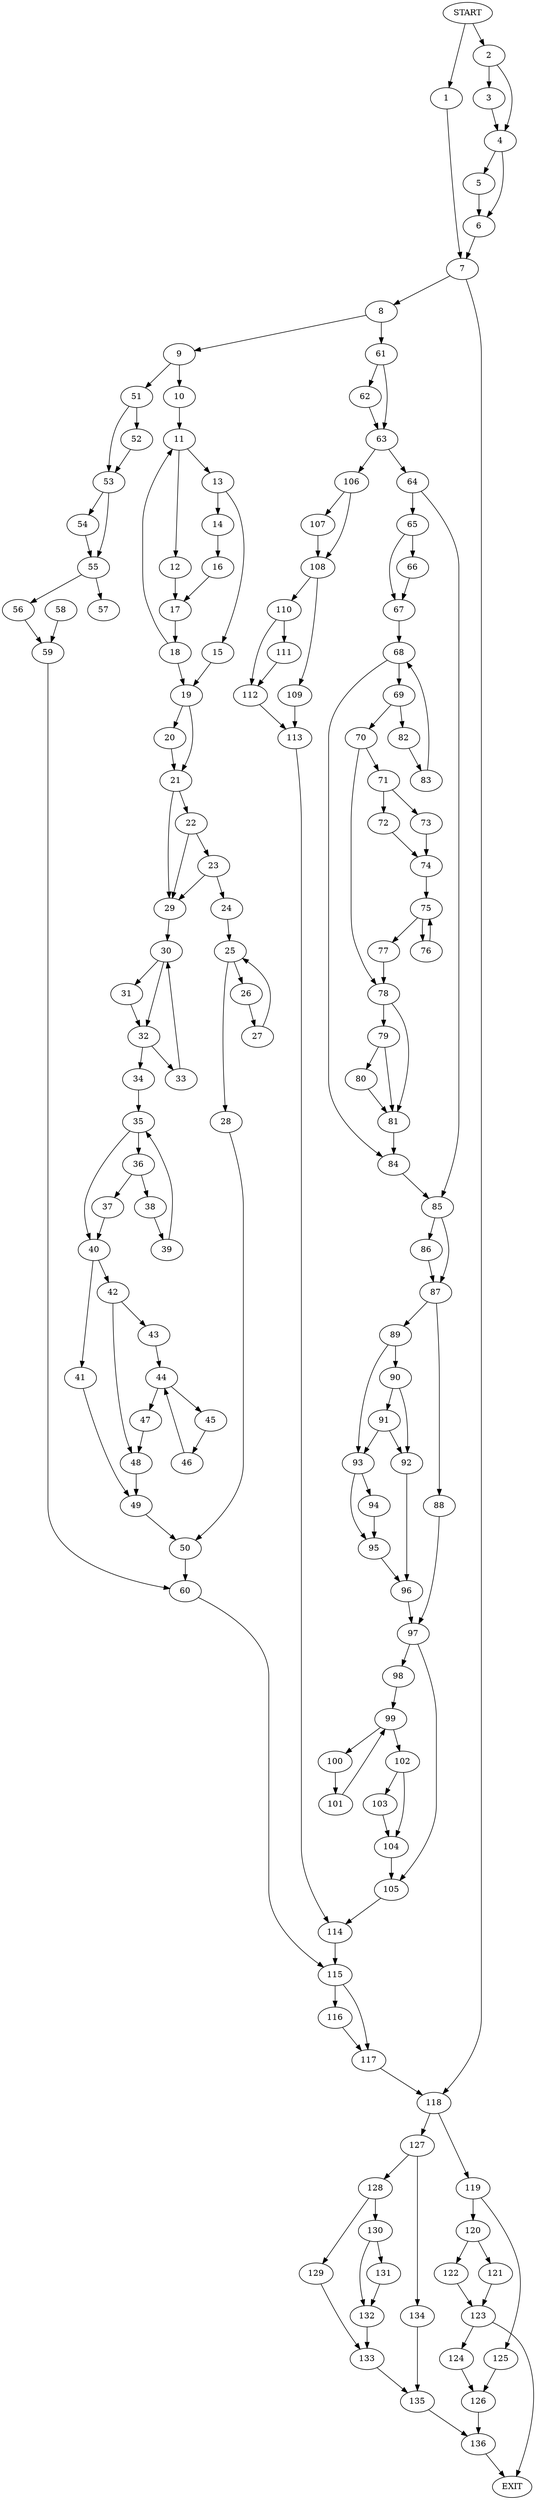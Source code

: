digraph { 
0 [label="START"];
1;
2;
3;
4;
5;
6;
7;
8;
9;
10;
11;
12;
13;
14;
15;
16;
17;
18;
19;
20;
21;
22;
23;
24;
25;
26;
27;
28;
29;
30;
31;
32;
33;
34;
35;
36;
37;
38;
39;
40;
41;
42;
43;
44;
45;
46;
47;
48;
49;
50;
51;
52;
53;
54;
55;
56;
57;
58;
59;
60;
61;
62;
63;
64;
65;
66;
67;
68;
69;
70;
71;
72;
73;
74;
75;
76;
77;
78;
79;
80;
81;
82;
83;
84;
85;
86;
87;
88;
89;
90;
91;
92;
93;
94;
95;
96;
97;
98;
99;
100;
101;
102;
103;
104;
105;
106;
107;
108;
109;
110;
111;
112;
113;
114;
115;
116;
117;
118;
119;
120;
121;
122;
123;
124;
125;
126;
127;
128;
129;
130;
131;
132;
133;
134;
135;
136;
137[label="EXIT"];
0 -> 1;
0 -> 2;
1 -> 7;
2 -> 3;
2 -> 4;
3 -> 4;
4 -> 6;
4 -> 5;
5 -> 6;
6 -> 7;
7 -> 8;
7 -> 118;
8 -> 9;
8 -> 61;
9 -> 10;
9 -> 51;
10 -> 11;
11 -> 12;
11 -> 13;
12 -> 17;
13 -> 14;
13 -> 15;
14 -> 16;
15 -> 19;
16 -> 17;
17 -> 18;
18 -> 11;
18 -> 19;
19 -> 20;
19 -> 21;
20 -> 21;
21 -> 22;
21 -> 29;
22 -> 23;
22 -> 29;
23 -> 24;
23 -> 29;
24 -> 25;
25 -> 26;
25 -> 28;
26 -> 27;
27 -> 25;
28 -> 50;
29 -> 30;
30 -> 31;
30 -> 32;
31 -> 32;
32 -> 33;
32 -> 34;
33 -> 30;
34 -> 35;
35 -> 36;
35 -> 40;
36 -> 37;
36 -> 38;
37 -> 40;
38 -> 39;
39 -> 35;
40 -> 41;
40 -> 42;
41 -> 49;
42 -> 43;
42 -> 48;
43 -> 44;
44 -> 45;
44 -> 47;
45 -> 46;
46 -> 44;
47 -> 48;
48 -> 49;
49 -> 50;
50 -> 60;
51 -> 52;
51 -> 53;
52 -> 53;
53 -> 54;
53 -> 55;
54 -> 55;
55 -> 56;
55 -> 57;
56 -> 59;
58 -> 59;
59 -> 60;
60 -> 115;
61 -> 62;
61 -> 63;
62 -> 63;
63 -> 64;
63 -> 106;
64 -> 65;
64 -> 85;
65 -> 66;
65 -> 67;
66 -> 67;
67 -> 68;
68 -> 69;
68 -> 84;
69 -> 70;
69 -> 82;
70 -> 71;
70 -> 78;
71 -> 72;
71 -> 73;
72 -> 74;
73 -> 74;
74 -> 75;
75 -> 76;
75 -> 77;
76 -> 75;
77 -> 78;
78 -> 79;
78 -> 81;
79 -> 80;
79 -> 81;
80 -> 81;
81 -> 84;
82 -> 83;
83 -> 68;
84 -> 85;
85 -> 86;
85 -> 87;
86 -> 87;
87 -> 88;
87 -> 89;
88 -> 97;
89 -> 90;
89 -> 93;
90 -> 92;
90 -> 91;
91 -> 92;
91 -> 93;
92 -> 96;
93 -> 94;
93 -> 95;
94 -> 95;
95 -> 96;
96 -> 97;
97 -> 98;
97 -> 105;
98 -> 99;
99 -> 100;
99 -> 102;
100 -> 101;
101 -> 99;
102 -> 103;
102 -> 104;
103 -> 104;
104 -> 105;
105 -> 114;
106 -> 107;
106 -> 108;
107 -> 108;
108 -> 109;
108 -> 110;
109 -> 113;
110 -> 111;
110 -> 112;
111 -> 112;
112 -> 113;
113 -> 114;
114 -> 115;
115 -> 117;
115 -> 116;
116 -> 117;
117 -> 118;
118 -> 119;
118 -> 127;
119 -> 120;
119 -> 125;
120 -> 121;
120 -> 122;
121 -> 123;
122 -> 123;
123 -> 137;
123 -> 124;
124 -> 126;
125 -> 126;
126 -> 136;
127 -> 128;
127 -> 134;
128 -> 129;
128 -> 130;
129 -> 133;
130 -> 131;
130 -> 132;
131 -> 132;
132 -> 133;
133 -> 135;
134 -> 135;
135 -> 136;
136 -> 137;
}
